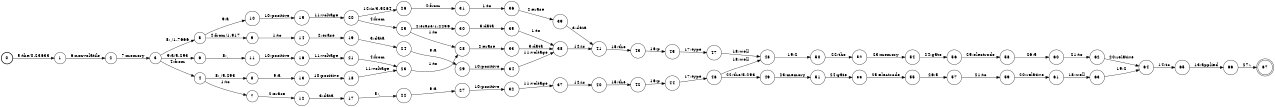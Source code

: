 digraph FST {
rankdir = LR;
size = "8.5,11";
label = "";
center = 1;
orientation = Portrait;
ranksep = "0.4";
nodesep = "0.25";
0 [label = "0", shape = circle, style = bold, fontsize = 14]
	0 -> 1 [label = "5:the/0.23633", fontsize = 14];
1 [label = "1", shape = circle, style = solid, fontsize = 14]
	1 -> 2 [label = "6:nonvolatile", fontsize = 14];
2 [label = "2", shape = circle, style = solid, fontsize = 14]
	2 -> 3 [label = "7:memory", fontsize = 14];
3 [label = "3", shape = circle, style = solid, fontsize = 14]
	3 -> 4 [label = "4:from", fontsize = 14];
	3 -> 5 [label = "8:,/1.7666", fontsize = 14];
	3 -> 6 [label = "9:a/5.293", fontsize = 14];
4 [label = "4", shape = circle, style = solid, fontsize = 14]
	4 -> 7 [label = "1:to", fontsize = 14];
	4 -> 8 [label = "8:,/5.293", fontsize = 14];
5 [label = "5", shape = circle, style = solid, fontsize = 14]
	5 -> 9 [label = "4:from/1.917", fontsize = 14];
	5 -> 10 [label = "9:a", fontsize = 14];
6 [label = "6", shape = circle, style = solid, fontsize = 14]
	6 -> 11 [label = "8:,", fontsize = 14];
7 [label = "7", shape = circle, style = solid, fontsize = 14]
	7 -> 12 [label = "2:erase", fontsize = 14];
8 [label = "8", shape = circle, style = solid, fontsize = 14]
	8 -> 13 [label = "9:a", fontsize = 14];
9 [label = "9", shape = circle, style = solid, fontsize = 14]
	9 -> 14 [label = "1:to", fontsize = 14];
10 [label = "10", shape = circle, style = solid, fontsize = 14]
	10 -> 15 [label = "10:positive", fontsize = 14];
11 [label = "11", shape = circle, style = solid, fontsize = 14]
	11 -> 16 [label = "10:positive", fontsize = 14];
12 [label = "12", shape = circle, style = solid, fontsize = 14]
	12 -> 17 [label = "3:data", fontsize = 14];
13 [label = "13", shape = circle, style = solid, fontsize = 14]
	13 -> 18 [label = "10:positive", fontsize = 14];
14 [label = "14", shape = circle, style = solid, fontsize = 14]
	14 -> 19 [label = "2:erase", fontsize = 14];
15 [label = "15", shape = circle, style = solid, fontsize = 14]
	15 -> 20 [label = "11:voltage", fontsize = 14];
16 [label = "16", shape = circle, style = solid, fontsize = 14]
	16 -> 21 [label = "11:voltage", fontsize = 14];
17 [label = "17", shape = circle, style = solid, fontsize = 14]
	17 -> 22 [label = "8:,", fontsize = 14];
18 [label = "18", shape = circle, style = solid, fontsize = 14]
	18 -> 23 [label = "11:voltage", fontsize = 14];
19 [label = "19", shape = circle, style = solid, fontsize = 14]
	19 -> 24 [label = "3:data", fontsize = 14];
20 [label = "20", shape = circle, style = solid, fontsize = 14]
	20 -> 25 [label = "4:from", fontsize = 14];
	20 -> 26 [label = "12:is/3.5264", fontsize = 14];
21 [label = "21", shape = circle, style = solid, fontsize = 14]
	21 -> 23 [label = "4:from", fontsize = 14];
22 [label = "22", shape = circle, style = solid, fontsize = 14]
	22 -> 27 [label = "9:a", fontsize = 14];
23 [label = "23", shape = circle, style = solid, fontsize = 14]
	23 -> 28 [label = "1:to", fontsize = 14];
24 [label = "24", shape = circle, style = solid, fontsize = 14]
	24 -> 29 [label = "9:a", fontsize = 14];
25 [label = "25", shape = circle, style = solid, fontsize = 14]
	25 -> 28 [label = "1:to", fontsize = 14];
	25 -> 30 [label = "2:erase/1.2236", fontsize = 14];
26 [label = "26", shape = circle, style = solid, fontsize = 14]
	26 -> 31 [label = "4:from", fontsize = 14];
27 [label = "27", shape = circle, style = solid, fontsize = 14]
	27 -> 32 [label = "10:positive", fontsize = 14];
28 [label = "28", shape = circle, style = solid, fontsize = 14]
	28 -> 33 [label = "2:erase", fontsize = 14];
29 [label = "29", shape = circle, style = solid, fontsize = 14]
	29 -> 34 [label = "10:positive", fontsize = 14];
30 [label = "30", shape = circle, style = solid, fontsize = 14]
	30 -> 35 [label = "3:data", fontsize = 14];
31 [label = "31", shape = circle, style = solid, fontsize = 14]
	31 -> 36 [label = "1:to", fontsize = 14];
32 [label = "32", shape = circle, style = solid, fontsize = 14]
	32 -> 37 [label = "11:voltage", fontsize = 14];
33 [label = "33", shape = circle, style = solid, fontsize = 14]
	33 -> 38 [label = "3:data", fontsize = 14];
34 [label = "34", shape = circle, style = solid, fontsize = 14]
	34 -> 38 [label = "11:voltage", fontsize = 14];
35 [label = "35", shape = circle, style = solid, fontsize = 14]
	35 -> 38 [label = "1:to", fontsize = 14];
36 [label = "36", shape = circle, style = solid, fontsize = 14]
	36 -> 39 [label = "2:erase", fontsize = 14];
37 [label = "37", shape = circle, style = solid, fontsize = 14]
	37 -> 40 [label = "12:is", fontsize = 14];
38 [label = "38", shape = circle, style = solid, fontsize = 14]
	38 -> 41 [label = "12:is", fontsize = 14];
39 [label = "39", shape = circle, style = solid, fontsize = 14]
	39 -> 41 [label = "3:data", fontsize = 14];
40 [label = "40", shape = circle, style = solid, fontsize = 14]
	40 -> 42 [label = "15:the", fontsize = 14];
41 [label = "41", shape = circle, style = solid, fontsize = 14]
	41 -> 43 [label = "15:the", fontsize = 14];
42 [label = "42", shape = circle, style = solid, fontsize = 14]
	42 -> 44 [label = "16:p", fontsize = 14];
43 [label = "43", shape = circle, style = solid, fontsize = 14]
	43 -> 45 [label = "16:p", fontsize = 14];
44 [label = "44", shape = circle, style = solid, fontsize = 14]
	44 -> 46 [label = "17:type", fontsize = 14];
45 [label = "45", shape = circle, style = solid, fontsize = 14]
	45 -> 47 [label = "17:type", fontsize = 14];
46 [label = "46", shape = circle, style = solid, fontsize = 14]
	46 -> 49 [label = "22:the/5.293", fontsize = 14];
	46 -> 48 [label = "18:well", fontsize = 14];
47 [label = "47", shape = circle, style = solid, fontsize = 14]
	47 -> 48 [label = "18:well", fontsize = 14];
48 [label = "48", shape = circle, style = solid, fontsize = 14]
	48 -> 50 [label = "19:2", fontsize = 14];
49 [label = "49", shape = circle, style = solid, fontsize = 14]
	49 -> 51 [label = "23:memory", fontsize = 14];
50 [label = "50", shape = circle, style = solid, fontsize = 14]
	50 -> 52 [label = "22:the", fontsize = 14];
51 [label = "51", shape = circle, style = solid, fontsize = 14]
	51 -> 53 [label = "24:gate", fontsize = 14];
52 [label = "52", shape = circle, style = solid, fontsize = 14]
	52 -> 54 [label = "23:memory", fontsize = 14];
53 [label = "53", shape = circle, style = solid, fontsize = 14]
	53 -> 55 [label = "25:electrode", fontsize = 14];
54 [label = "54", shape = circle, style = solid, fontsize = 14]
	54 -> 56 [label = "24:gate", fontsize = 14];
55 [label = "55", shape = circle, style = solid, fontsize = 14]
	55 -> 57 [label = "26:5", fontsize = 14];
56 [label = "56", shape = circle, style = solid, fontsize = 14]
	56 -> 58 [label = "25:electrode", fontsize = 14];
57 [label = "57", shape = circle, style = solid, fontsize = 14]
	57 -> 59 [label = "21:to", fontsize = 14];
58 [label = "58", shape = circle, style = solid, fontsize = 14]
	58 -> 60 [label = "26:5", fontsize = 14];
59 [label = "59", shape = circle, style = solid, fontsize = 14]
	59 -> 61 [label = "20:relative", fontsize = 14];
60 [label = "60", shape = circle, style = solid, fontsize = 14]
	60 -> 62 [label = "21:to", fontsize = 14];
61 [label = "61", shape = circle, style = solid, fontsize = 14]
	61 -> 63 [label = "18:well", fontsize = 14];
62 [label = "62", shape = circle, style = solid, fontsize = 14]
	62 -> 64 [label = "20:relative", fontsize = 14];
63 [label = "63", shape = circle, style = solid, fontsize = 14]
	63 -> 64 [label = "19:2", fontsize = 14];
64 [label = "64", shape = circle, style = solid, fontsize = 14]
	64 -> 65 [label = "14:to", fontsize = 14];
65 [label = "65", shape = circle, style = solid, fontsize = 14]
	65 -> 66 [label = "13:applied", fontsize = 14];
66 [label = "66", shape = circle, style = solid, fontsize = 14]
	66 -> 67 [label = "27:.", fontsize = 14];
67 [label = "67", shape = doublecircle, style = solid, fontsize = 14]
}
